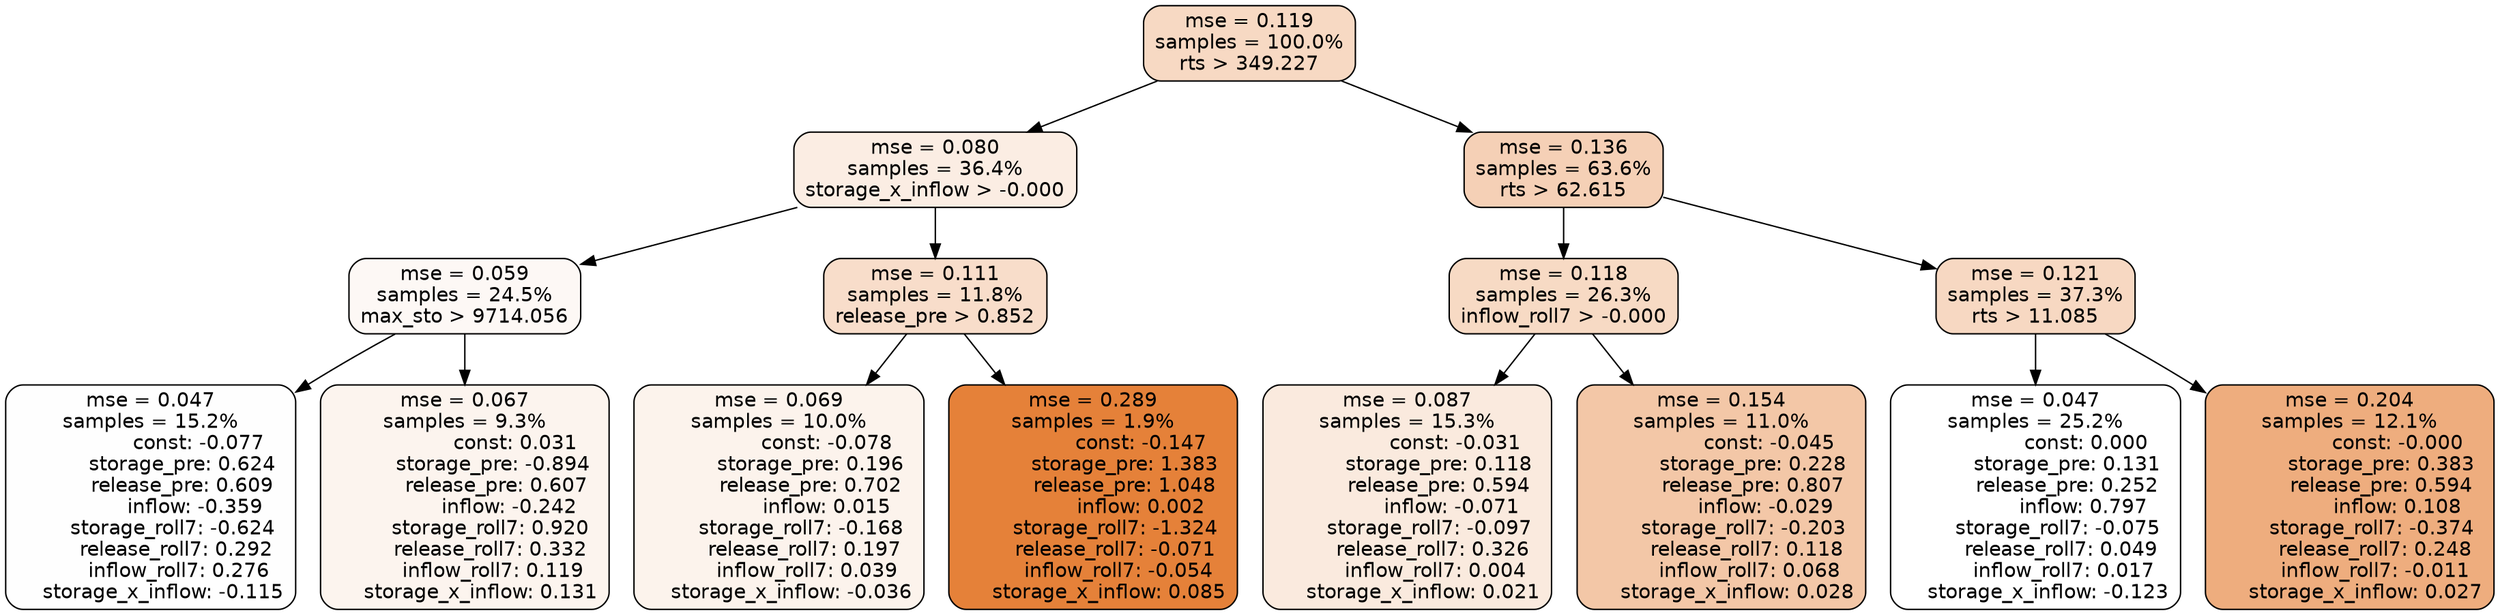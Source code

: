 digraph tree {
node [shape=rectangle, style="filled, rounded", color="black", fontname=helvetica] ;
edge [fontname=helvetica] ;
	"0" [label="mse = 0.119
samples = 100.0%
rts > 349.227", fillcolor="#f7d9c3"]
	"8" [label="mse = 0.080
samples = 36.4%
storage_x_inflow > -0.000", fillcolor="#fbede3"]
	"1" [label="mse = 0.136
samples = 63.6%
rts > 62.615", fillcolor="#f5d0b6"]
	"9" [label="mse = 0.059
samples = 24.5%
max_sto > 9714.056", fillcolor="#fdf8f5"]
	"12" [label="mse = 0.111
samples = 11.8%
release_pre > 0.852", fillcolor="#f8ddca"]
	"5" [label="mse = 0.118
samples = 26.3%
inflow_roll7 > -0.000", fillcolor="#f7dac4"]
	"2" [label="mse = 0.121
samples = 37.3%
rts > 11.085", fillcolor="#f7d8c2"]
	"10" [label="mse = 0.047
samples = 15.2%
               const: -0.077
          storage_pre: 0.624
          release_pre: 0.609
              inflow: -0.359
       storage_roll7: -0.624
        release_roll7: 0.292
         inflow_roll7: 0.276
    storage_x_inflow: -0.115", fillcolor="#fefefe"]
	"11" [label="mse = 0.067
samples = 9.3%
                const: 0.031
         storage_pre: -0.894
          release_pre: 0.607
              inflow: -0.242
        storage_roll7: 0.920
        release_roll7: 0.332
         inflow_roll7: 0.119
     storage_x_inflow: 0.131", fillcolor="#fcf4ee"]
	"13" [label="mse = 0.069
samples = 10.0%
               const: -0.078
          storage_pre: 0.196
          release_pre: 0.702
               inflow: 0.015
       storage_roll7: -0.168
        release_roll7: 0.197
         inflow_roll7: 0.039
    storage_x_inflow: -0.036", fillcolor="#fcf3ec"]
	"14" [label="mse = 0.289
samples = 1.9%
               const: -0.147
          storage_pre: 1.383
          release_pre: 1.048
               inflow: 0.002
       storage_roll7: -1.324
       release_roll7: -0.071
        inflow_roll7: -0.054
     storage_x_inflow: 0.085", fillcolor="#e58139"]
	"6" [label="mse = 0.087
samples = 15.3%
               const: -0.031
          storage_pre: 0.118
          release_pre: 0.594
              inflow: -0.071
       storage_roll7: -0.097
        release_roll7: 0.326
         inflow_roll7: 0.004
     storage_x_inflow: 0.021", fillcolor="#faeade"]
	"7" [label="mse = 0.154
samples = 11.0%
               const: -0.045
          storage_pre: 0.228
          release_pre: 0.807
              inflow: -0.029
       storage_roll7: -0.203
        release_roll7: 0.118
         inflow_roll7: 0.068
     storage_x_inflow: 0.028", fillcolor="#f3c7a7"]
	"3" [label="mse = 0.047
samples = 25.2%
                const: 0.000
          storage_pre: 0.131
          release_pre: 0.252
               inflow: 0.797
       storage_roll7: -0.075
        release_roll7: 0.049
         inflow_roll7: 0.017
    storage_x_inflow: -0.123", fillcolor="#ffffff"]
	"4" [label="mse = 0.204
samples = 12.1%
               const: -0.000
          storage_pre: 0.383
          release_pre: 0.594
               inflow: 0.108
       storage_roll7: -0.374
        release_roll7: 0.248
        inflow_roll7: -0.011
     storage_x_inflow: 0.027", fillcolor="#eead7e"]

	"0" -> "1"
	"0" -> "8"
	"8" -> "9"
	"8" -> "12"
	"1" -> "2"
	"1" -> "5"
	"9" -> "10"
	"9" -> "11"
	"12" -> "13"
	"12" -> "14"
	"5" -> "6"
	"5" -> "7"
	"2" -> "3"
	"2" -> "4"
}